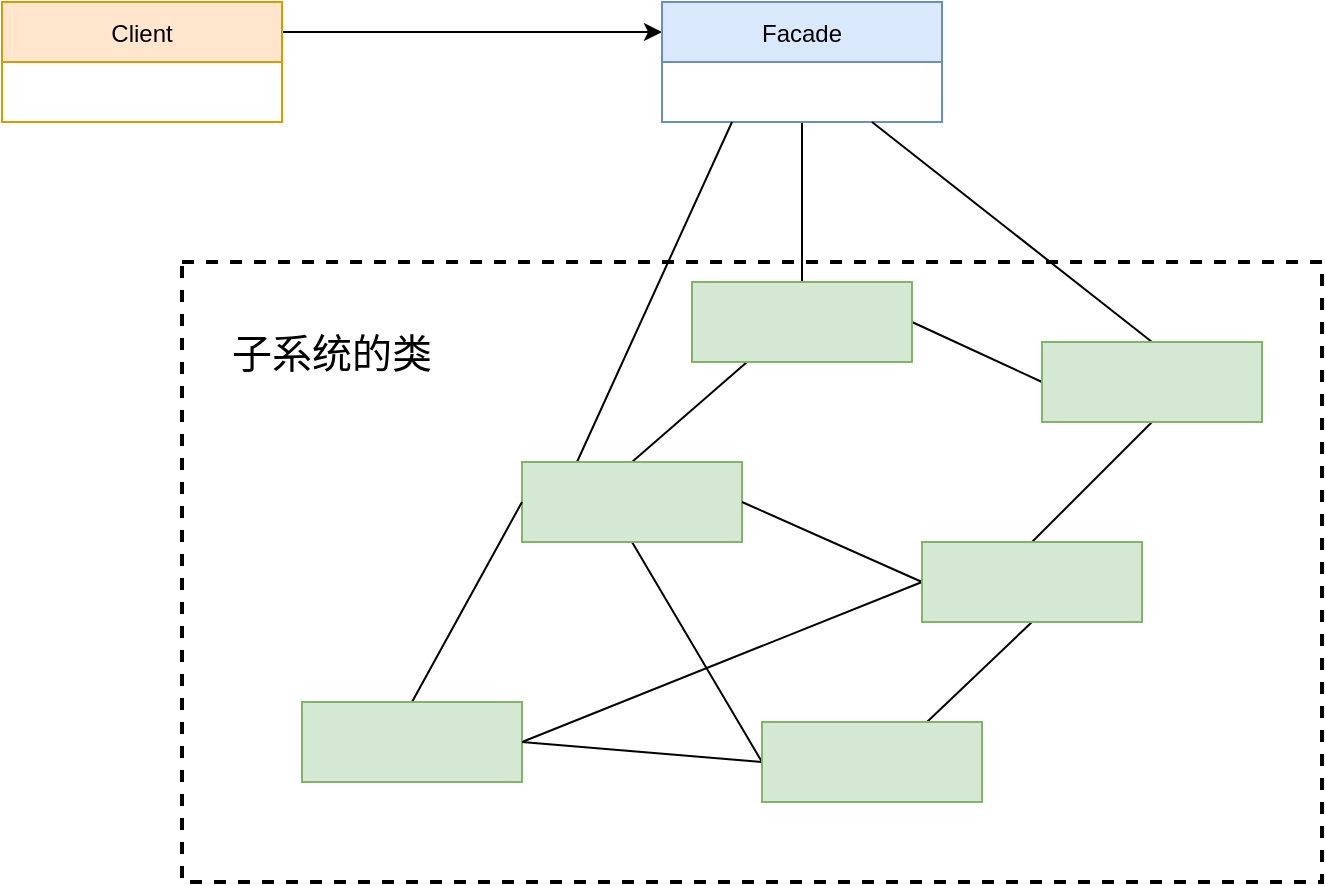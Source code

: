 <mxfile version="15.4.0" type="device"><diagram id="d7oxkylP5hUiLivnA0xS" name="第 1 页"><mxGraphModel dx="1209" dy="809" grid="1" gridSize="10" guides="1" tooltips="1" connect="1" arrows="1" fold="1" page="1" pageScale="1" pageWidth="827" pageHeight="1169" math="0" shadow="0"><root><mxCell id="0"/><mxCell id="1" parent="0"/><mxCell id="hcgmi85hFvkHogbdivcz-25" value="" style="rounded=0;whiteSpace=wrap;html=1;fillColor=none;dashed=1;strokeWidth=2;" vertex="1" parent="1"><mxGeometry x="200" y="250" width="570" height="310" as="geometry"/></mxCell><mxCell id="hcgmi85hFvkHogbdivcz-7" style="edgeStyle=orthogonalEdgeStyle;rounded=0;orthogonalLoop=1;jettySize=auto;html=1;exitX=1;exitY=0.25;exitDx=0;exitDy=0;entryX=0;entryY=0.25;entryDx=0;entryDy=0;" edge="1" parent="1" source="hcgmi85hFvkHogbdivcz-1" target="hcgmi85hFvkHogbdivcz-5"><mxGeometry relative="1" as="geometry"/></mxCell><mxCell id="hcgmi85hFvkHogbdivcz-1" value="Client" style="swimlane;fontStyle=0;childLayout=stackLayout;horizontal=1;startSize=30;horizontalStack=0;resizeParent=1;resizeParentMax=0;resizeLast=0;collapsible=1;marginBottom=0;fillColor=#ffe6cc;strokeColor=#d79b00;" vertex="1" parent="1"><mxGeometry x="110" y="120" width="140" height="60" as="geometry"/></mxCell><mxCell id="hcgmi85hFvkHogbdivcz-15" style="edgeStyle=orthogonalEdgeStyle;rounded=0;orthogonalLoop=1;jettySize=auto;html=1;exitX=0.5;exitY=1;exitDx=0;exitDy=0;entryX=0.5;entryY=0;entryDx=0;entryDy=0;endArrow=none;endFill=0;" edge="1" parent="1" source="hcgmi85hFvkHogbdivcz-5" target="hcgmi85hFvkHogbdivcz-8"><mxGeometry relative="1" as="geometry"/></mxCell><mxCell id="hcgmi85hFvkHogbdivcz-5" value="Facade" style="swimlane;fontStyle=0;childLayout=stackLayout;horizontal=1;startSize=30;horizontalStack=0;resizeParent=1;resizeParentMax=0;resizeLast=0;collapsible=1;marginBottom=0;fillColor=#dae8fc;strokeColor=#6c8ebf;" vertex="1" parent="1"><mxGeometry x="440" y="120" width="140" height="60" as="geometry"/></mxCell><mxCell id="hcgmi85hFvkHogbdivcz-16" style="rounded=0;orthogonalLoop=1;jettySize=auto;html=1;exitX=1;exitY=0.5;exitDx=0;exitDy=0;entryX=0;entryY=0.5;entryDx=0;entryDy=0;endArrow=none;endFill=0;" edge="1" parent="1" source="hcgmi85hFvkHogbdivcz-8" target="hcgmi85hFvkHogbdivcz-10"><mxGeometry relative="1" as="geometry"/></mxCell><mxCell id="hcgmi85hFvkHogbdivcz-23" style="edgeStyle=none;rounded=0;orthogonalLoop=1;jettySize=auto;html=1;exitX=0.25;exitY=1;exitDx=0;exitDy=0;entryX=0.5;entryY=0;entryDx=0;entryDy=0;endArrow=none;endFill=0;" edge="1" parent="1" source="hcgmi85hFvkHogbdivcz-8" target="hcgmi85hFvkHogbdivcz-11"><mxGeometry relative="1" as="geometry"/></mxCell><mxCell id="hcgmi85hFvkHogbdivcz-8" value="" style="rounded=0;whiteSpace=wrap;html=1;fillColor=#d5e8d4;strokeColor=#82b366;" vertex="1" parent="1"><mxGeometry x="455" y="260" width="110" height="40" as="geometry"/></mxCell><mxCell id="hcgmi85hFvkHogbdivcz-17" style="edgeStyle=none;rounded=0;orthogonalLoop=1;jettySize=auto;html=1;exitX=0.5;exitY=1;exitDx=0;exitDy=0;entryX=0.5;entryY=0;entryDx=0;entryDy=0;endArrow=none;endFill=0;" edge="1" parent="1" source="hcgmi85hFvkHogbdivcz-10" target="hcgmi85hFvkHogbdivcz-12"><mxGeometry relative="1" as="geometry"/></mxCell><mxCell id="hcgmi85hFvkHogbdivcz-10" value="" style="rounded=0;whiteSpace=wrap;html=1;" vertex="1" parent="1"><mxGeometry x="630" y="290" width="110" height="40" as="geometry"/></mxCell><mxCell id="hcgmi85hFvkHogbdivcz-22" style="edgeStyle=none;rounded=0;orthogonalLoop=1;jettySize=auto;html=1;exitX=0.5;exitY=1;exitDx=0;exitDy=0;entryX=0;entryY=0.5;entryDx=0;entryDy=0;endArrow=none;endFill=0;" edge="1" parent="1" source="hcgmi85hFvkHogbdivcz-11" target="hcgmi85hFvkHogbdivcz-14"><mxGeometry relative="1" as="geometry"/></mxCell><mxCell id="hcgmi85hFvkHogbdivcz-31" style="edgeStyle=none;rounded=0;orthogonalLoop=1;jettySize=auto;html=1;exitX=0.25;exitY=0;exitDx=0;exitDy=0;entryX=0.25;entryY=1;entryDx=0;entryDy=0;fontSize=20;endArrow=none;endFill=0;" edge="1" parent="1" source="hcgmi85hFvkHogbdivcz-11" target="hcgmi85hFvkHogbdivcz-5"><mxGeometry relative="1" as="geometry"/></mxCell><mxCell id="hcgmi85hFvkHogbdivcz-11" value="" style="rounded=0;whiteSpace=wrap;html=1;fillColor=#d5e8d4;strokeColor=#82b366;" vertex="1" parent="1"><mxGeometry x="370" y="350" width="110" height="40" as="geometry"/></mxCell><mxCell id="hcgmi85hFvkHogbdivcz-18" style="edgeStyle=none;rounded=0;orthogonalLoop=1;jettySize=auto;html=1;exitX=0;exitY=0.5;exitDx=0;exitDy=0;entryX=1;entryY=0.5;entryDx=0;entryDy=0;endArrow=none;endFill=0;" edge="1" parent="1" source="hcgmi85hFvkHogbdivcz-12" target="hcgmi85hFvkHogbdivcz-11"><mxGeometry relative="1" as="geometry"/></mxCell><mxCell id="hcgmi85hFvkHogbdivcz-19" style="edgeStyle=none;rounded=0;orthogonalLoop=1;jettySize=auto;html=1;exitX=0.5;exitY=1;exitDx=0;exitDy=0;entryX=0.75;entryY=0;entryDx=0;entryDy=0;endArrow=none;endFill=0;" edge="1" parent="1" source="hcgmi85hFvkHogbdivcz-12" target="hcgmi85hFvkHogbdivcz-14"><mxGeometry relative="1" as="geometry"/></mxCell><mxCell id="hcgmi85hFvkHogbdivcz-24" style="edgeStyle=none;rounded=0;orthogonalLoop=1;jettySize=auto;html=1;exitX=0;exitY=0.5;exitDx=0;exitDy=0;entryX=1;entryY=0.5;entryDx=0;entryDy=0;endArrow=none;endFill=0;" edge="1" parent="1" source="hcgmi85hFvkHogbdivcz-12" target="hcgmi85hFvkHogbdivcz-13"><mxGeometry relative="1" as="geometry"/></mxCell><mxCell id="hcgmi85hFvkHogbdivcz-12" value="" style="rounded=0;whiteSpace=wrap;html=1;" vertex="1" parent="1"><mxGeometry x="570" y="390" width="110" height="40" as="geometry"/></mxCell><mxCell id="hcgmi85hFvkHogbdivcz-21" style="edgeStyle=none;rounded=0;orthogonalLoop=1;jettySize=auto;html=1;exitX=0.5;exitY=0;exitDx=0;exitDy=0;entryX=0;entryY=0.5;entryDx=0;entryDy=0;endArrow=none;endFill=0;" edge="1" parent="1" source="hcgmi85hFvkHogbdivcz-13" target="hcgmi85hFvkHogbdivcz-11"><mxGeometry relative="1" as="geometry"/></mxCell><mxCell id="hcgmi85hFvkHogbdivcz-13" value="" style="rounded=0;whiteSpace=wrap;html=1;fillColor=#d5e8d4;strokeColor=#82b366;" vertex="1" parent="1"><mxGeometry x="260" y="470" width="110" height="40" as="geometry"/></mxCell><mxCell id="hcgmi85hFvkHogbdivcz-20" style="edgeStyle=none;rounded=0;orthogonalLoop=1;jettySize=auto;html=1;exitX=0;exitY=0.5;exitDx=0;exitDy=0;entryX=1;entryY=0.5;entryDx=0;entryDy=0;endArrow=none;endFill=0;" edge="1" parent="1" source="hcgmi85hFvkHogbdivcz-14" target="hcgmi85hFvkHogbdivcz-13"><mxGeometry relative="1" as="geometry"/></mxCell><mxCell id="hcgmi85hFvkHogbdivcz-14" value="" style="rounded=0;whiteSpace=wrap;html=1;fillColor=#d5e8d4;strokeColor=#82b366;" vertex="1" parent="1"><mxGeometry x="490" y="480" width="110" height="40" as="geometry"/></mxCell><mxCell id="hcgmi85hFvkHogbdivcz-26" value="子系统的类" style="text;html=1;strokeColor=none;fillColor=none;align=center;verticalAlign=middle;whiteSpace=wrap;rounded=0;dashed=1;fontSize=20;" vertex="1" parent="1"><mxGeometry x="220" y="270" width="110" height="50" as="geometry"/></mxCell><mxCell id="hcgmi85hFvkHogbdivcz-29" style="edgeStyle=none;rounded=0;orthogonalLoop=1;jettySize=auto;html=1;exitX=0.5;exitY=0;exitDx=0;exitDy=0;entryX=0.75;entryY=1;entryDx=0;entryDy=0;fontSize=20;endArrow=none;endFill=0;" edge="1" parent="1" source="hcgmi85hFvkHogbdivcz-27" target="hcgmi85hFvkHogbdivcz-5"><mxGeometry relative="1" as="geometry"/></mxCell><mxCell id="hcgmi85hFvkHogbdivcz-27" value="" style="rounded=0;whiteSpace=wrap;html=1;fillColor=#d5e8d4;strokeColor=#82b366;" vertex="1" parent="1"><mxGeometry x="630" y="290" width="110" height="40" as="geometry"/></mxCell><mxCell id="hcgmi85hFvkHogbdivcz-28" value="" style="rounded=0;whiteSpace=wrap;html=1;fillColor=#d5e8d4;strokeColor=#82b366;" vertex="1" parent="1"><mxGeometry x="570" y="390" width="110" height="40" as="geometry"/></mxCell></root></mxGraphModel></diagram></mxfile>